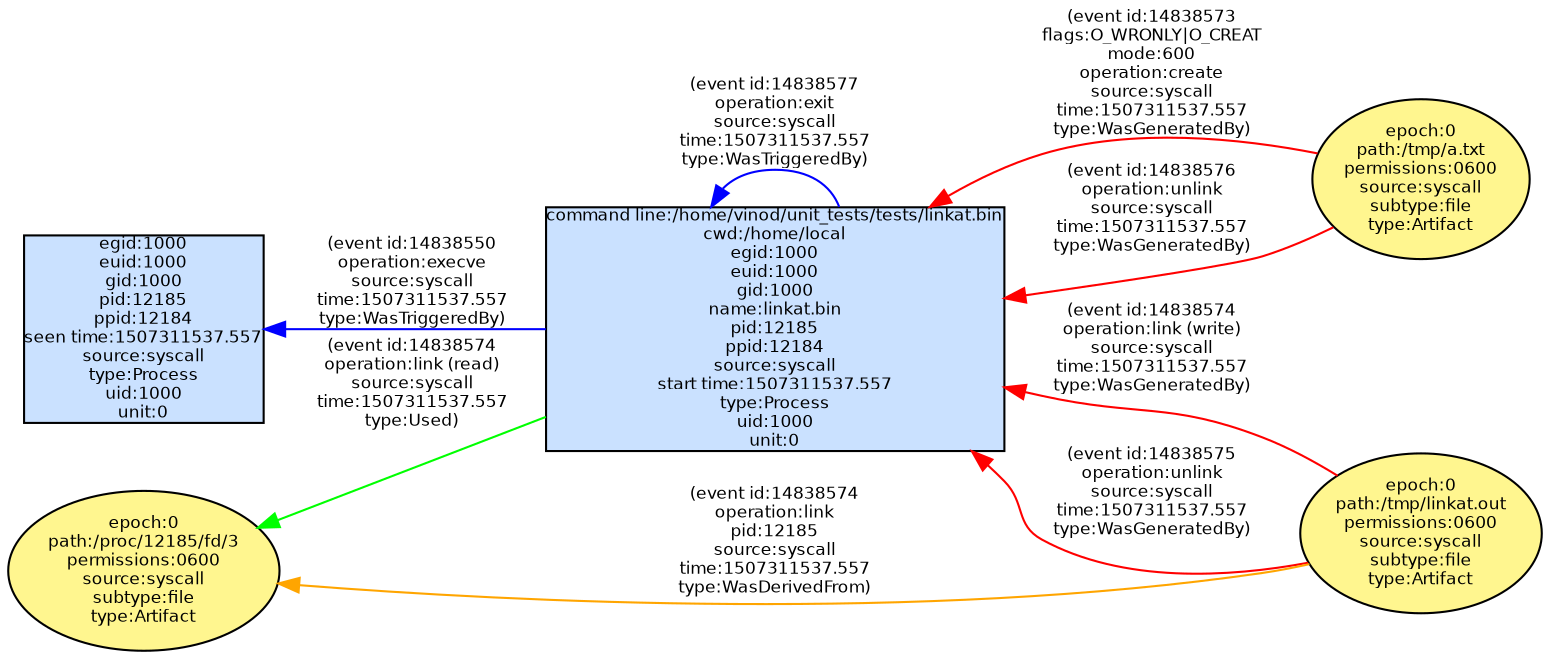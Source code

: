 digraph spade2dot {
graph [rankdir = "RL"];
node [fontname="Helvetica" fontsize="8" style="filled" margin="0.0,0.0"];
edge [fontname="Helvetica" fontsize="8"];
"b9c019b7bb6e3ce5ae5cc7ede99d4314" [label="egid:1000\neuid:1000\ngid:1000\npid:12185\nppid:12184\nseen time:1507311537.557\nsource:syscall\ntype:Process\nuid:1000\nunit:0" shape="box" fillcolor="lightsteelblue1"];
"69cd38898f2e012105d164d937bf5ebc" [label="command line:/home/vinod/unit_tests/tests/linkat.bin\ncwd:/home/local\negid:1000\neuid:1000\ngid:1000\nname:linkat.bin\npid:12185\nppid:12184\nsource:syscall\nstart time:1507311537.557\ntype:Process\nuid:1000\nunit:0" shape="box" fillcolor="lightsteelblue1"];
"69cd38898f2e012105d164d937bf5ebc" -> "b9c019b7bb6e3ce5ae5cc7ede99d4314" [label="(event id:14838550\noperation:execve\nsource:syscall\ntime:1507311537.557\ntype:WasTriggeredBy)" color="blue" style="solid"];
"ef27bdcaaf554b61997b9a8f788e3b2e" [label="epoch:0\npath:/tmp/a.txt\npermissions:0600\nsource:syscall\nsubtype:file\ntype:Artifact" shape="ellipse" fillcolor="khaki1"];
"ef27bdcaaf554b61997b9a8f788e3b2e" -> "69cd38898f2e012105d164d937bf5ebc" [label="(event id:14838573\nflags:O_WRONLY|O_CREAT\nmode:600\noperation:create\nsource:syscall\ntime:1507311537.557\ntype:WasGeneratedBy)" color="red" style="solid"];
"e53fa4e32985d4731f5687cce056c0c3" [label="epoch:0\npath:/proc/12185/fd/3\npermissions:0600\nsource:syscall\nsubtype:file\ntype:Artifact" shape="ellipse" fillcolor="khaki1"];
"69cd38898f2e012105d164d937bf5ebc" -> "e53fa4e32985d4731f5687cce056c0c3" [label="(event id:14838574\noperation:link (read)\nsource:syscall\ntime:1507311537.557\ntype:Used)" color="green" style="solid"];
"db5e55f1d8da3e8c131231ae0e54ee2a" [label="epoch:0\npath:/tmp/linkat.out\npermissions:0600\nsource:syscall\nsubtype:file\ntype:Artifact" shape="ellipse" fillcolor="khaki1"];
"db5e55f1d8da3e8c131231ae0e54ee2a" -> "69cd38898f2e012105d164d937bf5ebc" [label="(event id:14838574\noperation:link (write)\nsource:syscall\ntime:1507311537.557\ntype:WasGeneratedBy)" color="red" style="solid"];
"db5e55f1d8da3e8c131231ae0e54ee2a" -> "e53fa4e32985d4731f5687cce056c0c3" [label="(event id:14838574\noperation:link\npid:12185\nsource:syscall\ntime:1507311537.557\ntype:WasDerivedFrom)" color="orange" style="solid"];
"db5e55f1d8da3e8c131231ae0e54ee2a" -> "69cd38898f2e012105d164d937bf5ebc" [label="(event id:14838575\noperation:unlink\nsource:syscall\ntime:1507311537.557\ntype:WasGeneratedBy)" color="red" style="solid"];
"ef27bdcaaf554b61997b9a8f788e3b2e" -> "69cd38898f2e012105d164d937bf5ebc" [label="(event id:14838576\noperation:unlink\nsource:syscall\ntime:1507311537.557\ntype:WasGeneratedBy)" color="red" style="solid"];
"69cd38898f2e012105d164d937bf5ebc" -> "69cd38898f2e012105d164d937bf5ebc" [label="(event id:14838577\noperation:exit\nsource:syscall\ntime:1507311537.557\ntype:WasTriggeredBy)" color="blue" style="solid"];
}
